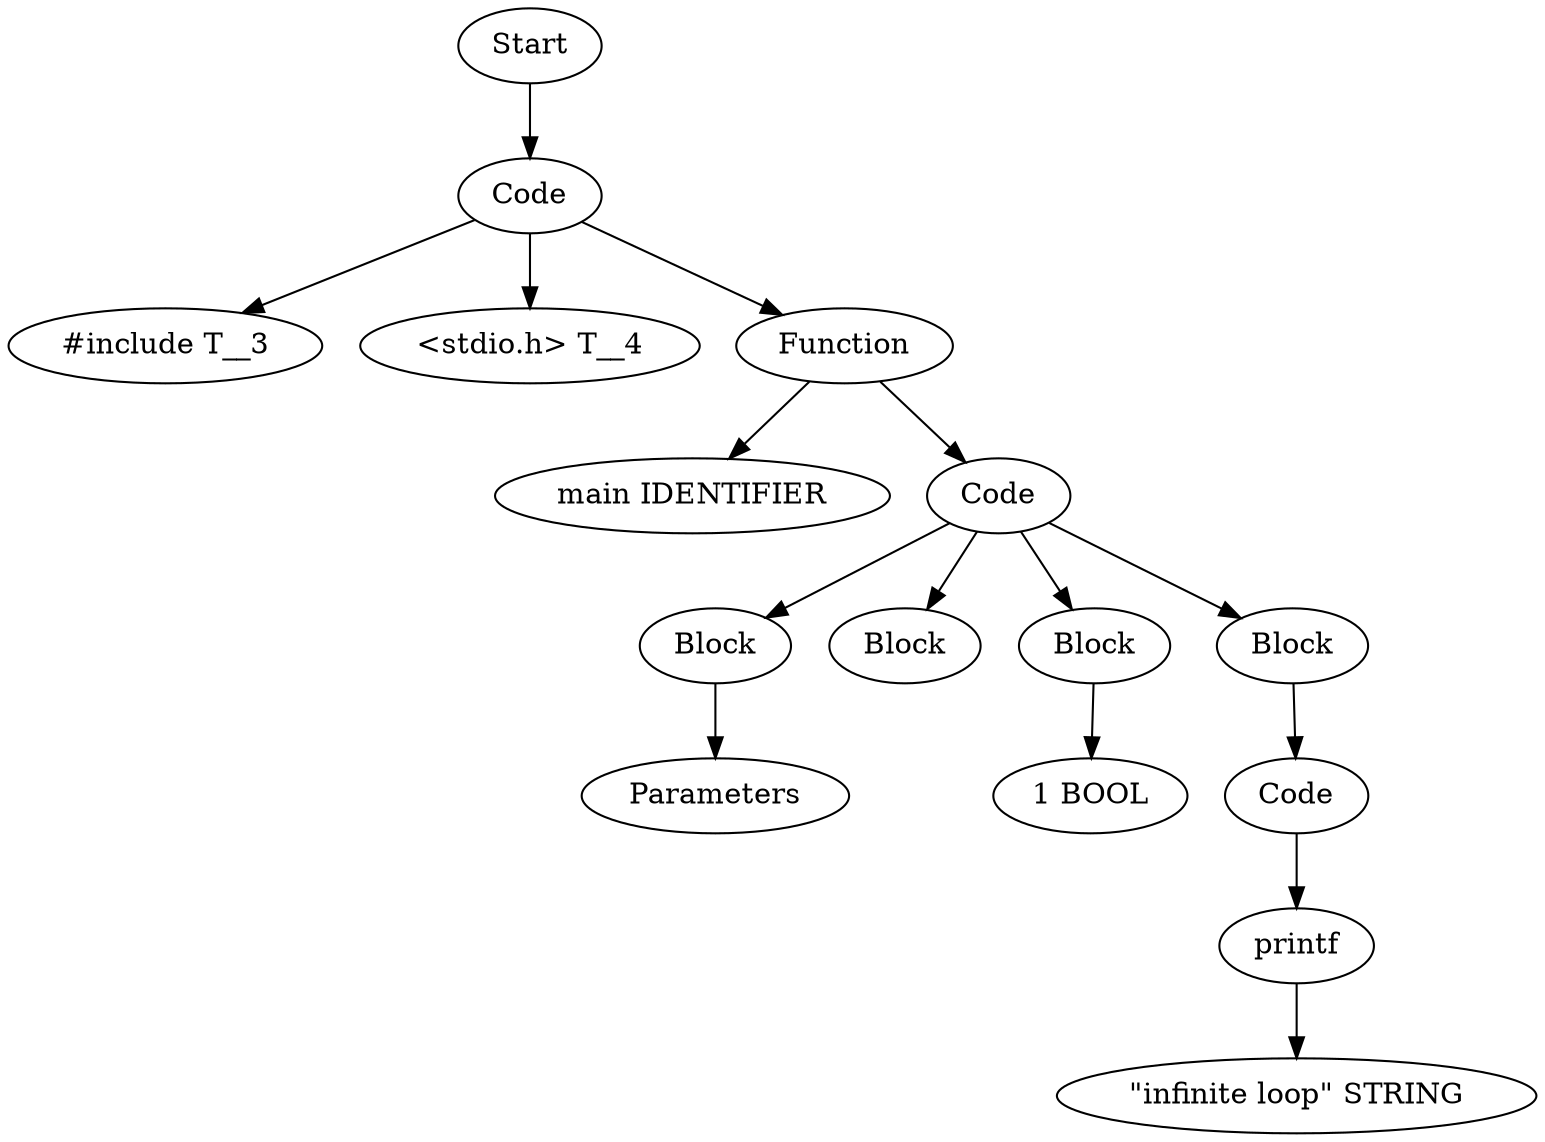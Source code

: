 digraph AST {
  "128795701156304" [label="Start"];
  "128795701156304" -> "128795701164992";
  "128795701164992" [label="Code"];
  "128795701164992" -> "128795701159808";
  "128795701164992" -> "128795701154816";
  "128795701164992" -> "128795701158224";
  "128795701159808" [label="#include T__3"];
  "128795701154816" [label="<stdio.h> T__4"];
  "128795701158224" [label="Function"];
  "128795701158224" -> "128795701164704";
  "128795701158224" -> "128795701155584";
  "128795701164704" [label="main IDENTIFIER"];
  "128795701155584" [label="Code"];
  "128795701155584" -> "128795701164608";
  "128795701155584" -> "128795701152656";
  "128795701155584" -> "128795701160864";
  "128795701155584" -> "128795701159376";
  "128795701164608" [label="Block"];
  "128795701164608" -> "128795701157888";
  "128795701157888" [label="Parameters"];
  "128795701152656" [label="Block"];
  "128795701160864" [label="Block"];
  "128795701160864" -> "128795701161008";
  "128795701161008" [label="1 BOOL"];
  "128795701159376" [label="Block"];
  "128795701159376" -> "128795701159520";
  "128795701159520" [label="Code"];
  "128795701159520" -> "128795701160144";
  "128795701160144" [label="printf"];
  "128795701160144" -> "128795701159472";
  "128795701159472" [label="\"infinite loop\" STRING"];
}
